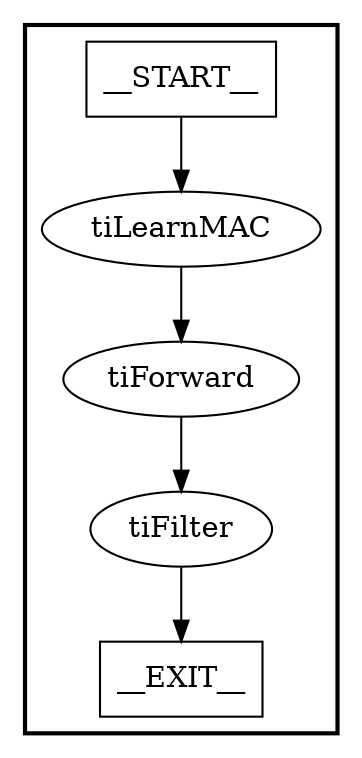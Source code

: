 digraph ingress {
subgraph cluster {
graph [
label="", labeljust=r, style=bold];
0[label=__START__, margin="", shape=rectangle, style=solid];
1[label=__EXIT__, margin="", shape=rectangle, style=solid];
2[label=tiLearnMAC, margin="", shape=ellipse, style=solid];
3[label=tiForward, margin="", shape=ellipse, style=solid];
4[label=tiFilter, margin="", shape=ellipse, style=solid];
0 -> 2[label=""];
2 -> 3[label=""];
3 -> 4[label=""];
4 -> 1[label=""];
}
}
